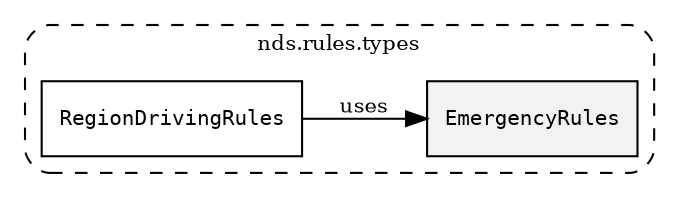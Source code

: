 /**
 * This dot file creates symbol collaboration diagram for EmergencyRules.
 */
digraph ZSERIO
{
    node [shape=box, fontsize=10];
    rankdir="LR";
    fontsize=10;
    tooltip="EmergencyRules collaboration diagram";

    subgraph "cluster_nds.rules.types"
    {
        style="dashed, rounded";
        label="nds.rules.types";
        tooltip="Package nds.rules.types";
        href="../../../content/packages/nds.rules.types.html#Package-nds-rules-types";
        target="_parent";

        "EmergencyRules" [style="filled", fillcolor="#0000000D", target="_parent", label=<<font face="monospace"><table align="center" border="0" cellspacing="0" cellpadding="0"><tr><td href="../../../content/packages/nds.rules.types.html#Structure-EmergencyRules" title="Structure defined in nds.rules.types">EmergencyRules</td></tr></table></font>>];
        "RegionDrivingRules" [target="_parent", label=<<font face="monospace"><table align="center" border="0" cellspacing="0" cellpadding="0"><tr><td href="../../../content/packages/nds.rules.types.html#Structure-RegionDrivingRules" title="Structure defined in nds.rules.types">RegionDrivingRules</td></tr></table></font>>];
    }

    "RegionDrivingRules" -> "EmergencyRules" [label="uses", fontsize=10];
}
